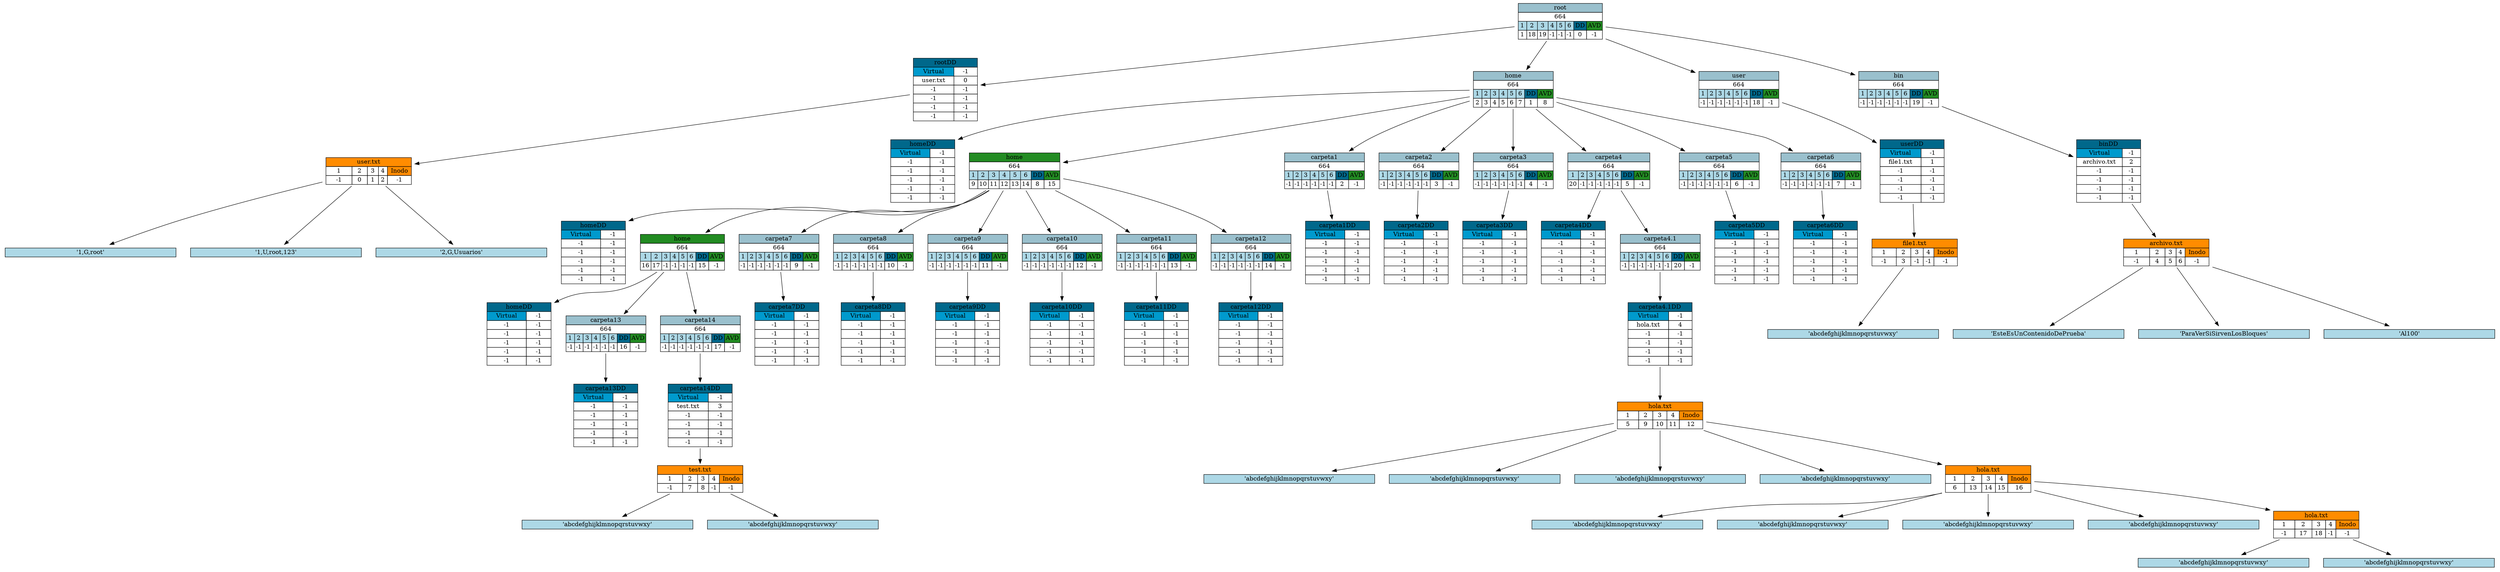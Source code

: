 digraph G{ 
node [shape=plaintext]
tbl0[label=<
<table border='0' cellborder='1' cellspacing='0'>
<tr>
<td colspan='8' bgcolor= 'lightblue3' >root</td>
</tr>
<tr>
<td colspan='8' >664</td>
</tr>
<tr>
<td bgcolor='lightblue' width='20' >1</td>
<td bgcolor='lightblue' width='20' >2</td>
<td bgcolor='lightblue' width='20' >3</td>
<td bgcolor='lightblue' width='20' >4</td>
<td bgcolor='lightblue' width='20' >5</td>
<td bgcolor='lightblue' width='20' >6</td>
<td bgcolor='deepskyblue4' width='30' >DD</td>
<td bgcolor='forestgreen' width='20' >AVD</td>
</tr>
<tr>
<td width='20'>1</td>
<td width='20'>18</td>
<td width='20'>19</td>
<td width='20'>-1</td>
<td width='20'>-1</td>
<td width='20'>-1</td>
<td width='20'>0</td>
<td width='20'>-1</td>
</tr>
</table>
>];
tbl0->tbl0DD
tbl0DD[label=<
<table border='0' cellborder='1' cellspacing='0'>
<tr><td bgcolor='deepskyblue4' width='150' colspan='2'>rootDD</td>
</tr>
<tr>
<td bgcolor='deepskyblue3'>Virtual</td>
<td>-1</td>
</tr>
<tr>
<td>user.txt</td>
<td>0</td>
</tr>
<tr>
<td>-1</td>
<td>-1</td>
</tr>
<tr>
<td>-1</td>
<td>-1</td>
</tr>
<tr>
<td>-1</td>
<td>-1</td>
</tr>
<tr>
<td>-1</td>
<td>-1</td>
</tr>
</table>
>];
tbl0DD->tblInodo0
tblInodo0[label=<
<table border='0' cellborder='1' cellspacing='0'>
<tr><td bgcolor='darkorange' width='200' colspan='5'>user.txt</td>
</tr>
<tr>
<td>1</td>
<td>2</td>
<td>3</td>
<td>4</td>
<td bgcolor='darkorange' width='50'>Inodo</td>
</tr>
<tr>
<td>-1</td>
<td>0</td><td>1</td><td>2</td><td>-1</td></tr>
</table>
>];tblInodo0->tblBloque0
tblBloque0[label=<
<table border='0' cellborder='1' cellspacing='0'>
<tr>
<td width='400' bgcolor= 'lightblue' >'1,G,root'</td>
</tr>
</table>
>];
tblInodo0->tblBloque1
tblBloque1[label=<
<table border='0' cellborder='1' cellspacing='0'>
<tr>
<td width='400' bgcolor= 'lightblue' >'
1,U,root,123'</td>
</tr>
</table>
>];
tblInodo0->tblBloque2
tblBloque2[label=<
<table border='0' cellborder='1' cellspacing='0'>
<tr>
<td width='400' bgcolor= 'lightblue' >'
2,G,Usuarios'</td>
</tr>
</table>
>];
tbl0->tbl1
tbl1[label=<
<table border='0' cellborder='1' cellspacing='0'>
<tr>
<td colspan='8' bgcolor= 'lightblue3' >home</td>
</tr>
<tr>
<td colspan='8' >664</td>
</tr>
<tr>
<td bgcolor='lightblue' width='20' >1</td>
<td bgcolor='lightblue' width='20' >2</td>
<td bgcolor='lightblue' width='20' >3</td>
<td bgcolor='lightblue' width='20' >4</td>
<td bgcolor='lightblue' width='20' >5</td>
<td bgcolor='lightblue' width='20' >6</td>
<td bgcolor='deepskyblue4' width='30' >DD</td>
<td bgcolor='forestgreen' width='20' >AVD</td>
</tr>
<tr>
<td width='20'>2</td>
<td width='20'>3</td>
<td width='20'>4</td>
<td width='20'>5</td>
<td width='20'>6</td>
<td width='20'>7</td>
<td width='20'>1</td>
<td width='20'>8</td>
</tr>
</table>
>];
tbl1->tbl1DD
tbl1DD[label=<
<table border='0' cellborder='1' cellspacing='0'>
<tr><td bgcolor='deepskyblue4' width='150' colspan='2'>homeDD</td>
</tr>
<tr>
<td bgcolor='deepskyblue3'>Virtual</td>
<td>-1</td>
</tr>
<tr>
<td>-1</td>
<td>-1</td>
</tr>
<tr>
<td>-1</td>
<td>-1</td>
</tr>
<tr>
<td>-1</td>
<td>-1</td>
</tr>
<tr>
<td>-1</td>
<td>-1</td>
</tr>
<tr>
<td>-1</td>
<td>-1</td>
</tr>
</table>
>];
tbl1->tbl8
tbl8[label=<
<table border='0' cellborder='1' cellspacing='0'>
<tr>
<td colspan='8' bgcolor= 'forestgreen' >home</td>
</tr>
<tr>
<td colspan='8' >664</td>
</tr>
<tr>
<td bgcolor='lightblue' width='20' >1</td>
<td bgcolor='lightblue' width='20' >2</td>
<td bgcolor='lightblue' width='20' >3</td>
<td bgcolor='lightblue' width='20' >4</td>
<td bgcolor='lightblue' width='20' >5</td>
<td bgcolor='lightblue' width='20' >6</td>
<td bgcolor='deepskyblue4' width='30' >DD</td>
<td bgcolor='forestgreen' width='20' >AVD</td>
</tr>
<tr>
<td width='20'>9</td>
<td width='20'>10</td>
<td width='20'>11</td>
<td width='20'>12</td>
<td width='20'>13</td>
<td width='20'>14</td>
<td width='20'>8</td>
<td width='20'>15</td>
</tr>
</table>
>];
tbl8->tbl8DD
tbl8DD[label=<
<table border='0' cellborder='1' cellspacing='0'>
<tr><td bgcolor='deepskyblue4' width='150' colspan='2'>homeDD</td>
</tr>
<tr>
<td bgcolor='deepskyblue3'>Virtual</td>
<td>-1</td>
</tr>
<tr>
<td>-1</td>
<td>-1</td>
</tr>
<tr>
<td>-1</td>
<td>-1</td>
</tr>
<tr>
<td>-1</td>
<td>-1</td>
</tr>
<tr>
<td>-1</td>
<td>-1</td>
</tr>
<tr>
<td>-1</td>
<td>-1</td>
</tr>
</table>
>];
tbl8->tbl15
tbl15[label=<
<table border='0' cellborder='1' cellspacing='0'>
<tr>
<td colspan='8' bgcolor= 'forestgreen' >home</td>
</tr>
<tr>
<td colspan='8' >664</td>
</tr>
<tr>
<td bgcolor='lightblue' width='20' >1</td>
<td bgcolor='lightblue' width='20' >2</td>
<td bgcolor='lightblue' width='20' >3</td>
<td bgcolor='lightblue' width='20' >4</td>
<td bgcolor='lightblue' width='20' >5</td>
<td bgcolor='lightblue' width='20' >6</td>
<td bgcolor='deepskyblue4' width='30' >DD</td>
<td bgcolor='forestgreen' width='20' >AVD</td>
</tr>
<tr>
<td width='20'>16</td>
<td width='20'>17</td>
<td width='20'>-1</td>
<td width='20'>-1</td>
<td width='20'>-1</td>
<td width='20'>-1</td>
<td width='20'>15</td>
<td width='20'>-1</td>
</tr>
</table>
>];
tbl15->tbl15DD
tbl15DD[label=<
<table border='0' cellborder='1' cellspacing='0'>
<tr><td bgcolor='deepskyblue4' width='150' colspan='2'>homeDD</td>
</tr>
<tr>
<td bgcolor='deepskyblue3'>Virtual</td>
<td>-1</td>
</tr>
<tr>
<td>-1</td>
<td>-1</td>
</tr>
<tr>
<td>-1</td>
<td>-1</td>
</tr>
<tr>
<td>-1</td>
<td>-1</td>
</tr>
<tr>
<td>-1</td>
<td>-1</td>
</tr>
<tr>
<td>-1</td>
<td>-1</td>
</tr>
</table>
>];
tbl15->tbl16
tbl16[label=<
<table border='0' cellborder='1' cellspacing='0'>
<tr>
<td colspan='8' bgcolor= 'lightblue3' >carpeta13</td>
</tr>
<tr>
<td colspan='8' >664</td>
</tr>
<tr>
<td bgcolor='lightblue' width='20' >1</td>
<td bgcolor='lightblue' width='20' >2</td>
<td bgcolor='lightblue' width='20' >3</td>
<td bgcolor='lightblue' width='20' >4</td>
<td bgcolor='lightblue' width='20' >5</td>
<td bgcolor='lightblue' width='20' >6</td>
<td bgcolor='deepskyblue4' width='30' >DD</td>
<td bgcolor='forestgreen' width='20' >AVD</td>
</tr>
<tr>
<td width='20'>-1</td>
<td width='20'>-1</td>
<td width='20'>-1</td>
<td width='20'>-1</td>
<td width='20'>-1</td>
<td width='20'>-1</td>
<td width='20'>16</td>
<td width='20'>-1</td>
</tr>
</table>
>];
tbl16->tbl16DD
tbl16DD[label=<
<table border='0' cellborder='1' cellspacing='0'>
<tr><td bgcolor='deepskyblue4' width='150' colspan='2'>carpeta13DD</td>
</tr>
<tr>
<td bgcolor='deepskyblue3'>Virtual</td>
<td>-1</td>
</tr>
<tr>
<td>-1</td>
<td>-1</td>
</tr>
<tr>
<td>-1</td>
<td>-1</td>
</tr>
<tr>
<td>-1</td>
<td>-1</td>
</tr>
<tr>
<td>-1</td>
<td>-1</td>
</tr>
<tr>
<td>-1</td>
<td>-1</td>
</tr>
</table>
>];
tbl15->tbl17
tbl17[label=<
<table border='0' cellborder='1' cellspacing='0'>
<tr>
<td colspan='8' bgcolor= 'lightblue3' >carpeta14</td>
</tr>
<tr>
<td colspan='8' >664</td>
</tr>
<tr>
<td bgcolor='lightblue' width='20' >1</td>
<td bgcolor='lightblue' width='20' >2</td>
<td bgcolor='lightblue' width='20' >3</td>
<td bgcolor='lightblue' width='20' >4</td>
<td bgcolor='lightblue' width='20' >5</td>
<td bgcolor='lightblue' width='20' >6</td>
<td bgcolor='deepskyblue4' width='30' >DD</td>
<td bgcolor='forestgreen' width='20' >AVD</td>
</tr>
<tr>
<td width='20'>-1</td>
<td width='20'>-1</td>
<td width='20'>-1</td>
<td width='20'>-1</td>
<td width='20'>-1</td>
<td width='20'>-1</td>
<td width='20'>17</td>
<td width='20'>-1</td>
</tr>
</table>
>];
tbl17->tbl17DD
tbl17DD[label=<
<table border='0' cellborder='1' cellspacing='0'>
<tr><td bgcolor='deepskyblue4' width='150' colspan='2'>carpeta14DD</td>
</tr>
<tr>
<td bgcolor='deepskyblue3'>Virtual</td>
<td>-1</td>
</tr>
<tr>
<td>test.txt</td>
<td>3</td>
</tr>
<tr>
<td>-1</td>
<td>-1</td>
</tr>
<tr>
<td>-1</td>
<td>-1</td>
</tr>
<tr>
<td>-1</td>
<td>-1</td>
</tr>
<tr>
<td>-1</td>
<td>-1</td>
</tr>
</table>
>];
tbl17DD->tblInodo3
tblInodo3[label=<
<table border='0' cellborder='1' cellspacing='0'>
<tr><td bgcolor='darkorange' width='200' colspan='5'>test.txt</td>
</tr>
<tr>
<td>1</td>
<td>2</td>
<td>3</td>
<td>4</td>
<td bgcolor='darkorange' width='50'>Inodo</td>
</tr>
<tr>
<td>-1</td>
<td>7</td><td>8</td><td>-1</td><td>-1</td></tr>
</table>
>];tblInodo3->tblBloque7
tblBloque7[label=<
<table border='0' cellborder='1' cellspacing='0'>
<tr>
<td width='400' bgcolor= 'lightblue' >'abcdefghijklmnopqrstuvwxy'</td>
</tr>
</table>
>];
tblInodo3->tblBloque8
tblBloque8[label=<
<table border='0' cellborder='1' cellspacing='0'>
<tr>
<td width='400' bgcolor= 'lightblue' >'abcdefghijklmnopqrstuvwxy'</td>
</tr>
</table>
>];
tbl8->tbl9
tbl9[label=<
<table border='0' cellborder='1' cellspacing='0'>
<tr>
<td colspan='8' bgcolor= 'lightblue3' >carpeta7</td>
</tr>
<tr>
<td colspan='8' >664</td>
</tr>
<tr>
<td bgcolor='lightblue' width='20' >1</td>
<td bgcolor='lightblue' width='20' >2</td>
<td bgcolor='lightblue' width='20' >3</td>
<td bgcolor='lightblue' width='20' >4</td>
<td bgcolor='lightblue' width='20' >5</td>
<td bgcolor='lightblue' width='20' >6</td>
<td bgcolor='deepskyblue4' width='30' >DD</td>
<td bgcolor='forestgreen' width='20' >AVD</td>
</tr>
<tr>
<td width='20'>-1</td>
<td width='20'>-1</td>
<td width='20'>-1</td>
<td width='20'>-1</td>
<td width='20'>-1</td>
<td width='20'>-1</td>
<td width='20'>9</td>
<td width='20'>-1</td>
</tr>
</table>
>];
tbl9->tbl9DD
tbl9DD[label=<
<table border='0' cellborder='1' cellspacing='0'>
<tr><td bgcolor='deepskyblue4' width='150' colspan='2'>carpeta7DD</td>
</tr>
<tr>
<td bgcolor='deepskyblue3'>Virtual</td>
<td>-1</td>
</tr>
<tr>
<td>-1</td>
<td>-1</td>
</tr>
<tr>
<td>-1</td>
<td>-1</td>
</tr>
<tr>
<td>-1</td>
<td>-1</td>
</tr>
<tr>
<td>-1</td>
<td>-1</td>
</tr>
<tr>
<td>-1</td>
<td>-1</td>
</tr>
</table>
>];
tbl8->tbl10
tbl10[label=<
<table border='0' cellborder='1' cellspacing='0'>
<tr>
<td colspan='8' bgcolor= 'lightblue3' >carpeta8</td>
</tr>
<tr>
<td colspan='8' >664</td>
</tr>
<tr>
<td bgcolor='lightblue' width='20' >1</td>
<td bgcolor='lightblue' width='20' >2</td>
<td bgcolor='lightblue' width='20' >3</td>
<td bgcolor='lightblue' width='20' >4</td>
<td bgcolor='lightblue' width='20' >5</td>
<td bgcolor='lightblue' width='20' >6</td>
<td bgcolor='deepskyblue4' width='30' >DD</td>
<td bgcolor='forestgreen' width='20' >AVD</td>
</tr>
<tr>
<td width='20'>-1</td>
<td width='20'>-1</td>
<td width='20'>-1</td>
<td width='20'>-1</td>
<td width='20'>-1</td>
<td width='20'>-1</td>
<td width='20'>10</td>
<td width='20'>-1</td>
</tr>
</table>
>];
tbl10->tbl10DD
tbl10DD[label=<
<table border='0' cellborder='1' cellspacing='0'>
<tr><td bgcolor='deepskyblue4' width='150' colspan='2'>carpeta8DD</td>
</tr>
<tr>
<td bgcolor='deepskyblue3'>Virtual</td>
<td>-1</td>
</tr>
<tr>
<td>-1</td>
<td>-1</td>
</tr>
<tr>
<td>-1</td>
<td>-1</td>
</tr>
<tr>
<td>-1</td>
<td>-1</td>
</tr>
<tr>
<td>-1</td>
<td>-1</td>
</tr>
<tr>
<td>-1</td>
<td>-1</td>
</tr>
</table>
>];
tbl8->tbl11
tbl11[label=<
<table border='0' cellborder='1' cellspacing='0'>
<tr>
<td colspan='8' bgcolor= 'lightblue3' >carpeta9</td>
</tr>
<tr>
<td colspan='8' >664</td>
</tr>
<tr>
<td bgcolor='lightblue' width='20' >1</td>
<td bgcolor='lightblue' width='20' >2</td>
<td bgcolor='lightblue' width='20' >3</td>
<td bgcolor='lightblue' width='20' >4</td>
<td bgcolor='lightblue' width='20' >5</td>
<td bgcolor='lightblue' width='20' >6</td>
<td bgcolor='deepskyblue4' width='30' >DD</td>
<td bgcolor='forestgreen' width='20' >AVD</td>
</tr>
<tr>
<td width='20'>-1</td>
<td width='20'>-1</td>
<td width='20'>-1</td>
<td width='20'>-1</td>
<td width='20'>-1</td>
<td width='20'>-1</td>
<td width='20'>11</td>
<td width='20'>-1</td>
</tr>
</table>
>];
tbl11->tbl11DD
tbl11DD[label=<
<table border='0' cellborder='1' cellspacing='0'>
<tr><td bgcolor='deepskyblue4' width='150' colspan='2'>carpeta9DD</td>
</tr>
<tr>
<td bgcolor='deepskyblue3'>Virtual</td>
<td>-1</td>
</tr>
<tr>
<td>-1</td>
<td>-1</td>
</tr>
<tr>
<td>-1</td>
<td>-1</td>
</tr>
<tr>
<td>-1</td>
<td>-1</td>
</tr>
<tr>
<td>-1</td>
<td>-1</td>
</tr>
<tr>
<td>-1</td>
<td>-1</td>
</tr>
</table>
>];
tbl8->tbl12
tbl12[label=<
<table border='0' cellborder='1' cellspacing='0'>
<tr>
<td colspan='8' bgcolor= 'lightblue3' >carpeta10</td>
</tr>
<tr>
<td colspan='8' >664</td>
</tr>
<tr>
<td bgcolor='lightblue' width='20' >1</td>
<td bgcolor='lightblue' width='20' >2</td>
<td bgcolor='lightblue' width='20' >3</td>
<td bgcolor='lightblue' width='20' >4</td>
<td bgcolor='lightblue' width='20' >5</td>
<td bgcolor='lightblue' width='20' >6</td>
<td bgcolor='deepskyblue4' width='30' >DD</td>
<td bgcolor='forestgreen' width='20' >AVD</td>
</tr>
<tr>
<td width='20'>-1</td>
<td width='20'>-1</td>
<td width='20'>-1</td>
<td width='20'>-1</td>
<td width='20'>-1</td>
<td width='20'>-1</td>
<td width='20'>12</td>
<td width='20'>-1</td>
</tr>
</table>
>];
tbl12->tbl12DD
tbl12DD[label=<
<table border='0' cellborder='1' cellspacing='0'>
<tr><td bgcolor='deepskyblue4' width='150' colspan='2'>carpeta10DD</td>
</tr>
<tr>
<td bgcolor='deepskyblue3'>Virtual</td>
<td>-1</td>
</tr>
<tr>
<td>-1</td>
<td>-1</td>
</tr>
<tr>
<td>-1</td>
<td>-1</td>
</tr>
<tr>
<td>-1</td>
<td>-1</td>
</tr>
<tr>
<td>-1</td>
<td>-1</td>
</tr>
<tr>
<td>-1</td>
<td>-1</td>
</tr>
</table>
>];
tbl8->tbl13
tbl13[label=<
<table border='0' cellborder='1' cellspacing='0'>
<tr>
<td colspan='8' bgcolor= 'lightblue3' >carpeta11</td>
</tr>
<tr>
<td colspan='8' >664</td>
</tr>
<tr>
<td bgcolor='lightblue' width='20' >1</td>
<td bgcolor='lightblue' width='20' >2</td>
<td bgcolor='lightblue' width='20' >3</td>
<td bgcolor='lightblue' width='20' >4</td>
<td bgcolor='lightblue' width='20' >5</td>
<td bgcolor='lightblue' width='20' >6</td>
<td bgcolor='deepskyblue4' width='30' >DD</td>
<td bgcolor='forestgreen' width='20' >AVD</td>
</tr>
<tr>
<td width='20'>-1</td>
<td width='20'>-1</td>
<td width='20'>-1</td>
<td width='20'>-1</td>
<td width='20'>-1</td>
<td width='20'>-1</td>
<td width='20'>13</td>
<td width='20'>-1</td>
</tr>
</table>
>];
tbl13->tbl13DD
tbl13DD[label=<
<table border='0' cellborder='1' cellspacing='0'>
<tr><td bgcolor='deepskyblue4' width='150' colspan='2'>carpeta11DD</td>
</tr>
<tr>
<td bgcolor='deepskyblue3'>Virtual</td>
<td>-1</td>
</tr>
<tr>
<td>-1</td>
<td>-1</td>
</tr>
<tr>
<td>-1</td>
<td>-1</td>
</tr>
<tr>
<td>-1</td>
<td>-1</td>
</tr>
<tr>
<td>-1</td>
<td>-1</td>
</tr>
<tr>
<td>-1</td>
<td>-1</td>
</tr>
</table>
>];
tbl8->tbl14
tbl14[label=<
<table border='0' cellborder='1' cellspacing='0'>
<tr>
<td colspan='8' bgcolor= 'lightblue3' >carpeta12</td>
</tr>
<tr>
<td colspan='8' >664</td>
</tr>
<tr>
<td bgcolor='lightblue' width='20' >1</td>
<td bgcolor='lightblue' width='20' >2</td>
<td bgcolor='lightblue' width='20' >3</td>
<td bgcolor='lightblue' width='20' >4</td>
<td bgcolor='lightblue' width='20' >5</td>
<td bgcolor='lightblue' width='20' >6</td>
<td bgcolor='deepskyblue4' width='30' >DD</td>
<td bgcolor='forestgreen' width='20' >AVD</td>
</tr>
<tr>
<td width='20'>-1</td>
<td width='20'>-1</td>
<td width='20'>-1</td>
<td width='20'>-1</td>
<td width='20'>-1</td>
<td width='20'>-1</td>
<td width='20'>14</td>
<td width='20'>-1</td>
</tr>
</table>
>];
tbl14->tbl14DD
tbl14DD[label=<
<table border='0' cellborder='1' cellspacing='0'>
<tr><td bgcolor='deepskyblue4' width='150' colspan='2'>carpeta12DD</td>
</tr>
<tr>
<td bgcolor='deepskyblue3'>Virtual</td>
<td>-1</td>
</tr>
<tr>
<td>-1</td>
<td>-1</td>
</tr>
<tr>
<td>-1</td>
<td>-1</td>
</tr>
<tr>
<td>-1</td>
<td>-1</td>
</tr>
<tr>
<td>-1</td>
<td>-1</td>
</tr>
<tr>
<td>-1</td>
<td>-1</td>
</tr>
</table>
>];
tbl1->tbl2
tbl2[label=<
<table border='0' cellborder='1' cellspacing='0'>
<tr>
<td colspan='8' bgcolor= 'lightblue3' >carpeta1</td>
</tr>
<tr>
<td colspan='8' >664</td>
</tr>
<tr>
<td bgcolor='lightblue' width='20' >1</td>
<td bgcolor='lightblue' width='20' >2</td>
<td bgcolor='lightblue' width='20' >3</td>
<td bgcolor='lightblue' width='20' >4</td>
<td bgcolor='lightblue' width='20' >5</td>
<td bgcolor='lightblue' width='20' >6</td>
<td bgcolor='deepskyblue4' width='30' >DD</td>
<td bgcolor='forestgreen' width='20' >AVD</td>
</tr>
<tr>
<td width='20'>-1</td>
<td width='20'>-1</td>
<td width='20'>-1</td>
<td width='20'>-1</td>
<td width='20'>-1</td>
<td width='20'>-1</td>
<td width='20'>2</td>
<td width='20'>-1</td>
</tr>
</table>
>];
tbl2->tbl2DD
tbl2DD[label=<
<table border='0' cellborder='1' cellspacing='0'>
<tr><td bgcolor='deepskyblue4' width='150' colspan='2'>carpeta1DD</td>
</tr>
<tr>
<td bgcolor='deepskyblue3'>Virtual</td>
<td>-1</td>
</tr>
<tr>
<td>-1</td>
<td>-1</td>
</tr>
<tr>
<td>-1</td>
<td>-1</td>
</tr>
<tr>
<td>-1</td>
<td>-1</td>
</tr>
<tr>
<td>-1</td>
<td>-1</td>
</tr>
<tr>
<td>-1</td>
<td>-1</td>
</tr>
</table>
>];
tbl1->tbl3
tbl3[label=<
<table border='0' cellborder='1' cellspacing='0'>
<tr>
<td colspan='8' bgcolor= 'lightblue3' >carpeta2</td>
</tr>
<tr>
<td colspan='8' >664</td>
</tr>
<tr>
<td bgcolor='lightblue' width='20' >1</td>
<td bgcolor='lightblue' width='20' >2</td>
<td bgcolor='lightblue' width='20' >3</td>
<td bgcolor='lightblue' width='20' >4</td>
<td bgcolor='lightblue' width='20' >5</td>
<td bgcolor='lightblue' width='20' >6</td>
<td bgcolor='deepskyblue4' width='30' >DD</td>
<td bgcolor='forestgreen' width='20' >AVD</td>
</tr>
<tr>
<td width='20'>-1</td>
<td width='20'>-1</td>
<td width='20'>-1</td>
<td width='20'>-1</td>
<td width='20'>-1</td>
<td width='20'>-1</td>
<td width='20'>3</td>
<td width='20'>-1</td>
</tr>
</table>
>];
tbl3->tbl3DD
tbl3DD[label=<
<table border='0' cellborder='1' cellspacing='0'>
<tr><td bgcolor='deepskyblue4' width='150' colspan='2'>carpeta2DD</td>
</tr>
<tr>
<td bgcolor='deepskyblue3'>Virtual</td>
<td>-1</td>
</tr>
<tr>
<td>-1</td>
<td>-1</td>
</tr>
<tr>
<td>-1</td>
<td>-1</td>
</tr>
<tr>
<td>-1</td>
<td>-1</td>
</tr>
<tr>
<td>-1</td>
<td>-1</td>
</tr>
<tr>
<td>-1</td>
<td>-1</td>
</tr>
</table>
>];
tbl1->tbl4
tbl4[label=<
<table border='0' cellborder='1' cellspacing='0'>
<tr>
<td colspan='8' bgcolor= 'lightblue3' >carpeta3</td>
</tr>
<tr>
<td colspan='8' >664</td>
</tr>
<tr>
<td bgcolor='lightblue' width='20' >1</td>
<td bgcolor='lightblue' width='20' >2</td>
<td bgcolor='lightblue' width='20' >3</td>
<td bgcolor='lightblue' width='20' >4</td>
<td bgcolor='lightblue' width='20' >5</td>
<td bgcolor='lightblue' width='20' >6</td>
<td bgcolor='deepskyblue4' width='30' >DD</td>
<td bgcolor='forestgreen' width='20' >AVD</td>
</tr>
<tr>
<td width='20'>-1</td>
<td width='20'>-1</td>
<td width='20'>-1</td>
<td width='20'>-1</td>
<td width='20'>-1</td>
<td width='20'>-1</td>
<td width='20'>4</td>
<td width='20'>-1</td>
</tr>
</table>
>];
tbl4->tbl4DD
tbl4DD[label=<
<table border='0' cellborder='1' cellspacing='0'>
<tr><td bgcolor='deepskyblue4' width='150' colspan='2'>carpeta3DD</td>
</tr>
<tr>
<td bgcolor='deepskyblue3'>Virtual</td>
<td>-1</td>
</tr>
<tr>
<td>-1</td>
<td>-1</td>
</tr>
<tr>
<td>-1</td>
<td>-1</td>
</tr>
<tr>
<td>-1</td>
<td>-1</td>
</tr>
<tr>
<td>-1</td>
<td>-1</td>
</tr>
<tr>
<td>-1</td>
<td>-1</td>
</tr>
</table>
>];
tbl1->tbl5
tbl5[label=<
<table border='0' cellborder='1' cellspacing='0'>
<tr>
<td colspan='8' bgcolor= 'lightblue3' >carpeta4</td>
</tr>
<tr>
<td colspan='8' >664</td>
</tr>
<tr>
<td bgcolor='lightblue' width='20' >1</td>
<td bgcolor='lightblue' width='20' >2</td>
<td bgcolor='lightblue' width='20' >3</td>
<td bgcolor='lightblue' width='20' >4</td>
<td bgcolor='lightblue' width='20' >5</td>
<td bgcolor='lightblue' width='20' >6</td>
<td bgcolor='deepskyblue4' width='30' >DD</td>
<td bgcolor='forestgreen' width='20' >AVD</td>
</tr>
<tr>
<td width='20'>20</td>
<td width='20'>-1</td>
<td width='20'>-1</td>
<td width='20'>-1</td>
<td width='20'>-1</td>
<td width='20'>-1</td>
<td width='20'>5</td>
<td width='20'>-1</td>
</tr>
</table>
>];
tbl5->tbl5DD
tbl5DD[label=<
<table border='0' cellborder='1' cellspacing='0'>
<tr><td bgcolor='deepskyblue4' width='150' colspan='2'>carpeta4DD</td>
</tr>
<tr>
<td bgcolor='deepskyblue3'>Virtual</td>
<td>-1</td>
</tr>
<tr>
<td>-1</td>
<td>-1</td>
</tr>
<tr>
<td>-1</td>
<td>-1</td>
</tr>
<tr>
<td>-1</td>
<td>-1</td>
</tr>
<tr>
<td>-1</td>
<td>-1</td>
</tr>
<tr>
<td>-1</td>
<td>-1</td>
</tr>
</table>
>];
tbl5->tbl20
tbl20[label=<
<table border='0' cellborder='1' cellspacing='0'>
<tr>
<td colspan='8' bgcolor= 'lightblue3' >carpeta4.1</td>
</tr>
<tr>
<td colspan='8' >664</td>
</tr>
<tr>
<td bgcolor='lightblue' width='20' >1</td>
<td bgcolor='lightblue' width='20' >2</td>
<td bgcolor='lightblue' width='20' >3</td>
<td bgcolor='lightblue' width='20' >4</td>
<td bgcolor='lightblue' width='20' >5</td>
<td bgcolor='lightblue' width='20' >6</td>
<td bgcolor='deepskyblue4' width='30' >DD</td>
<td bgcolor='forestgreen' width='20' >AVD</td>
</tr>
<tr>
<td width='20'>-1</td>
<td width='20'>-1</td>
<td width='20'>-1</td>
<td width='20'>-1</td>
<td width='20'>-1</td>
<td width='20'>-1</td>
<td width='20'>20</td>
<td width='20'>-1</td>
</tr>
</table>
>];
tbl20->tbl20DD
tbl20DD[label=<
<table border='0' cellborder='1' cellspacing='0'>
<tr><td bgcolor='deepskyblue4' width='150' colspan='2'>carpeta4.1DD</td>
</tr>
<tr>
<td bgcolor='deepskyblue3'>Virtual</td>
<td>-1</td>
</tr>
<tr>
<td>hola.txt</td>
<td>4</td>
</tr>
<tr>
<td>-1</td>
<td>-1</td>
</tr>
<tr>
<td>-1</td>
<td>-1</td>
</tr>
<tr>
<td>-1</td>
<td>-1</td>
</tr>
<tr>
<td>-1</td>
<td>-1</td>
</tr>
</table>
>];
tbl20DD->tblInodo4
tblInodo4[label=<
<table border='0' cellborder='1' cellspacing='0'>
<tr><td bgcolor='darkorange' width='200' colspan='5'>hola.txt</td>
</tr>
<tr>
<td>1</td>
<td>2</td>
<td>3</td>
<td>4</td>
<td bgcolor='darkorange' width='50'>Inodo</td>
</tr>
<tr>
<td>5</td>
<td>9</td><td>10</td><td>11</td><td>12</td></tr>
</table>
>];tblInodo4->tblBloque9
tblBloque9[label=<
<table border='0' cellborder='1' cellspacing='0'>
<tr>
<td width='400' bgcolor= 'lightblue' >'abcdefghijklmnopqrstuvwxy'</td>
</tr>
</table>
>];
tblInodo4->tblBloque10
tblBloque10[label=<
<table border='0' cellborder='1' cellspacing='0'>
<tr>
<td width='400' bgcolor= 'lightblue' >'abcdefghijklmnopqrstuvwxy'</td>
</tr>
</table>
>];
tblInodo4->tblBloque11
tblBloque11[label=<
<table border='0' cellborder='1' cellspacing='0'>
<tr>
<td width='400' bgcolor= 'lightblue' >'abcdefghijklmnopqrstuvwxy'</td>
</tr>
</table>
>];
tblInodo4->tblBloque12
tblBloque12[label=<
<table border='0' cellborder='1' cellspacing='0'>
<tr>
<td width='400' bgcolor= 'lightblue' >'abcdefghijklmnopqrstuvwxy'</td>
</tr>
</table>
>];
tblInodo4->tblInodo5Inode
tblInodo5Inode[label=<
<table border='0' cellborder='1' cellspacing='0'>
<tr><td bgcolor='darkorange' width='200' colspan='5'>hola.txt</td>
</tr>
<tr>
<td>1</td>
<td>2</td>
<td>3</td>
<td>4</td>
<td bgcolor='darkorange' width='50'>Inodo</td>
</tr>
<tr>
<td>6</td>
<td>13</td><td>14</td><td>15</td><td>16</td></tr>
</table>
>];tblInodo5Inode->tblBloque13
tblBloque13[label=<
<table border='0' cellborder='1' cellspacing='0'>
<tr>
<td width='400' bgcolor= 'lightblue' >'abcdefghijklmnopqrstuvwxy'</td>
</tr>
</table>
>];
tblInodo5Inode->tblBloque14
tblBloque14[label=<
<table border='0' cellborder='1' cellspacing='0'>
<tr>
<td width='400' bgcolor= 'lightblue' >'abcdefghijklmnopqrstuvwxy'</td>
</tr>
</table>
>];
tblInodo5Inode->tblBloque15
tblBloque15[label=<
<table border='0' cellborder='1' cellspacing='0'>
<tr>
<td width='400' bgcolor= 'lightblue' >'abcdefghijklmnopqrstuvwxy'</td>
</tr>
</table>
>];
tblInodo5Inode->tblBloque16
tblBloque16[label=<
<table border='0' cellborder='1' cellspacing='0'>
<tr>
<td width='400' bgcolor= 'lightblue' >'abcdefghijklmnopqrstuvwxy'</td>
</tr>
</table>
>];
tblInodo5Inode->tblInodo6Inode
tblInodo6Inode[label=<
<table border='0' cellborder='1' cellspacing='0'>
<tr><td bgcolor='darkorange' width='200' colspan='5'>hola.txt</td>
</tr>
<tr>
<td>1</td>
<td>2</td>
<td>3</td>
<td>4</td>
<td bgcolor='darkorange' width='50'>Inodo</td>
</tr>
<tr>
<td>-1</td>
<td>17</td><td>18</td><td>-1</td><td>-1</td></tr>
</table>
>];tblInodo6Inode->tblBloque17
tblBloque17[label=<
<table border='0' cellborder='1' cellspacing='0'>
<tr>
<td width='400' bgcolor= 'lightblue' >'abcdefghijklmnopqrstuvwxy'</td>
</tr>
</table>
>];
tblInodo6Inode->tblBloque18
tblBloque18[label=<
<table border='0' cellborder='1' cellspacing='0'>
<tr>
<td width='400' bgcolor= 'lightblue' >'abcdefghijklmnopqrstuvwxy'</td>
</tr>
</table>
>];
tbl1->tbl6
tbl6[label=<
<table border='0' cellborder='1' cellspacing='0'>
<tr>
<td colspan='8' bgcolor= 'lightblue3' >carpeta5</td>
</tr>
<tr>
<td colspan='8' >664</td>
</tr>
<tr>
<td bgcolor='lightblue' width='20' >1</td>
<td bgcolor='lightblue' width='20' >2</td>
<td bgcolor='lightblue' width='20' >3</td>
<td bgcolor='lightblue' width='20' >4</td>
<td bgcolor='lightblue' width='20' >5</td>
<td bgcolor='lightblue' width='20' >6</td>
<td bgcolor='deepskyblue4' width='30' >DD</td>
<td bgcolor='forestgreen' width='20' >AVD</td>
</tr>
<tr>
<td width='20'>-1</td>
<td width='20'>-1</td>
<td width='20'>-1</td>
<td width='20'>-1</td>
<td width='20'>-1</td>
<td width='20'>-1</td>
<td width='20'>6</td>
<td width='20'>-1</td>
</tr>
</table>
>];
tbl6->tbl6DD
tbl6DD[label=<
<table border='0' cellborder='1' cellspacing='0'>
<tr><td bgcolor='deepskyblue4' width='150' colspan='2'>carpeta5DD</td>
</tr>
<tr>
<td bgcolor='deepskyblue3'>Virtual</td>
<td>-1</td>
</tr>
<tr>
<td>-1</td>
<td>-1</td>
</tr>
<tr>
<td>-1</td>
<td>-1</td>
</tr>
<tr>
<td>-1</td>
<td>-1</td>
</tr>
<tr>
<td>-1</td>
<td>-1</td>
</tr>
<tr>
<td>-1</td>
<td>-1</td>
</tr>
</table>
>];
tbl1->tbl7
tbl7[label=<
<table border='0' cellborder='1' cellspacing='0'>
<tr>
<td colspan='8' bgcolor= 'lightblue3' >carpeta6</td>
</tr>
<tr>
<td colspan='8' >664</td>
</tr>
<tr>
<td bgcolor='lightblue' width='20' >1</td>
<td bgcolor='lightblue' width='20' >2</td>
<td bgcolor='lightblue' width='20' >3</td>
<td bgcolor='lightblue' width='20' >4</td>
<td bgcolor='lightblue' width='20' >5</td>
<td bgcolor='lightblue' width='20' >6</td>
<td bgcolor='deepskyblue4' width='30' >DD</td>
<td bgcolor='forestgreen' width='20' >AVD</td>
</tr>
<tr>
<td width='20'>-1</td>
<td width='20'>-1</td>
<td width='20'>-1</td>
<td width='20'>-1</td>
<td width='20'>-1</td>
<td width='20'>-1</td>
<td width='20'>7</td>
<td width='20'>-1</td>
</tr>
</table>
>];
tbl7->tbl7DD
tbl7DD[label=<
<table border='0' cellborder='1' cellspacing='0'>
<tr><td bgcolor='deepskyblue4' width='150' colspan='2'>carpeta6DD</td>
</tr>
<tr>
<td bgcolor='deepskyblue3'>Virtual</td>
<td>-1</td>
</tr>
<tr>
<td>-1</td>
<td>-1</td>
</tr>
<tr>
<td>-1</td>
<td>-1</td>
</tr>
<tr>
<td>-1</td>
<td>-1</td>
</tr>
<tr>
<td>-1</td>
<td>-1</td>
</tr>
<tr>
<td>-1</td>
<td>-1</td>
</tr>
</table>
>];
tbl0->tbl18
tbl18[label=<
<table border='0' cellborder='1' cellspacing='0'>
<tr>
<td colspan='8' bgcolor= 'lightblue3' >user</td>
</tr>
<tr>
<td colspan='8' >664</td>
</tr>
<tr>
<td bgcolor='lightblue' width='20' >1</td>
<td bgcolor='lightblue' width='20' >2</td>
<td bgcolor='lightblue' width='20' >3</td>
<td bgcolor='lightblue' width='20' >4</td>
<td bgcolor='lightblue' width='20' >5</td>
<td bgcolor='lightblue' width='20' >6</td>
<td bgcolor='deepskyblue4' width='30' >DD</td>
<td bgcolor='forestgreen' width='20' >AVD</td>
</tr>
<tr>
<td width='20'>-1</td>
<td width='20'>-1</td>
<td width='20'>-1</td>
<td width='20'>-1</td>
<td width='20'>-1</td>
<td width='20'>-1</td>
<td width='20'>18</td>
<td width='20'>-1</td>
</tr>
</table>
>];
tbl18->tbl18DD
tbl18DD[label=<
<table border='0' cellborder='1' cellspacing='0'>
<tr><td bgcolor='deepskyblue4' width='150' colspan='2'>userDD</td>
</tr>
<tr>
<td bgcolor='deepskyblue3'>Virtual</td>
<td>-1</td>
</tr>
<tr>
<td>file1.txt</td>
<td>1</td>
</tr>
<tr>
<td>-1</td>
<td>-1</td>
</tr>
<tr>
<td>-1</td>
<td>-1</td>
</tr>
<tr>
<td>-1</td>
<td>-1</td>
</tr>
<tr>
<td>-1</td>
<td>-1</td>
</tr>
</table>
>];
tbl18DD->tblInodo1
tblInodo1[label=<
<table border='0' cellborder='1' cellspacing='0'>
<tr><td bgcolor='darkorange' width='200' colspan='5'>file1.txt</td>
</tr>
<tr>
<td>1</td>
<td>2</td>
<td>3</td>
<td>4</td>
<td bgcolor='darkorange' width='50'>Inodo</td>
</tr>
<tr>
<td>-1</td>
<td>3</td><td>-1</td><td>-1</td><td>-1</td></tr>
</table>
>];tblInodo1->tblBloque3
tblBloque3[label=<
<table border='0' cellborder='1' cellspacing='0'>
<tr>
<td width='400' bgcolor= 'lightblue' >'abcdefghijklmnopqrstuvwxy'</td>
</tr>
</table>
>];
tbl0->tbl19
tbl19[label=<
<table border='0' cellborder='1' cellspacing='0'>
<tr>
<td colspan='8' bgcolor= 'lightblue3' >bin</td>
</tr>
<tr>
<td colspan='8' >664</td>
</tr>
<tr>
<td bgcolor='lightblue' width='20' >1</td>
<td bgcolor='lightblue' width='20' >2</td>
<td bgcolor='lightblue' width='20' >3</td>
<td bgcolor='lightblue' width='20' >4</td>
<td bgcolor='lightblue' width='20' >5</td>
<td bgcolor='lightblue' width='20' >6</td>
<td bgcolor='deepskyblue4' width='30' >DD</td>
<td bgcolor='forestgreen' width='20' >AVD</td>
</tr>
<tr>
<td width='20'>-1</td>
<td width='20'>-1</td>
<td width='20'>-1</td>
<td width='20'>-1</td>
<td width='20'>-1</td>
<td width='20'>-1</td>
<td width='20'>19</td>
<td width='20'>-1</td>
</tr>
</table>
>];
tbl19->tbl19DD
tbl19DD[label=<
<table border='0' cellborder='1' cellspacing='0'>
<tr><td bgcolor='deepskyblue4' width='150' colspan='2'>binDD</td>
</tr>
<tr>
<td bgcolor='deepskyblue3'>Virtual</td>
<td>-1</td>
</tr>
<tr>
<td>archivo.txt</td>
<td>2</td>
</tr>
<tr>
<td>-1</td>
<td>-1</td>
</tr>
<tr>
<td>-1</td>
<td>-1</td>
</tr>
<tr>
<td>-1</td>
<td>-1</td>
</tr>
<tr>
<td>-1</td>
<td>-1</td>
</tr>
</table>
>];
tbl19DD->tblInodo2
tblInodo2[label=<
<table border='0' cellborder='1' cellspacing='0'>
<tr><td bgcolor='darkorange' width='200' colspan='5'>archivo.txt</td>
</tr>
<tr>
<td>1</td>
<td>2</td>
<td>3</td>
<td>4</td>
<td bgcolor='darkorange' width='50'>Inodo</td>
</tr>
<tr>
<td>-1</td>
<td>4</td><td>5</td><td>6</td><td>-1</td></tr>
</table>
>];tblInodo2->tblBloque4
tblBloque4[label=<
<table border='0' cellborder='1' cellspacing='0'>
<tr>
<td width='400' bgcolor= 'lightblue' >'EsteEsUnContenidoDePrueba'</td>
</tr>
</table>
>];
tblInodo2->tblBloque5
tblBloque5[label=<
<table border='0' cellborder='1' cellspacing='0'>
<tr>
<td width='400' bgcolor= 'lightblue' >'ParaVerSiSirvenLosBloques'</td>
</tr>
</table>
>];
tblInodo2->tblBloque6
tblBloque6[label=<
<table border='0' cellborder='1' cellspacing='0'>
<tr>
<td width='400' bgcolor= 'lightblue' >'Al100'</td>
</tr>
</table>
>];
}